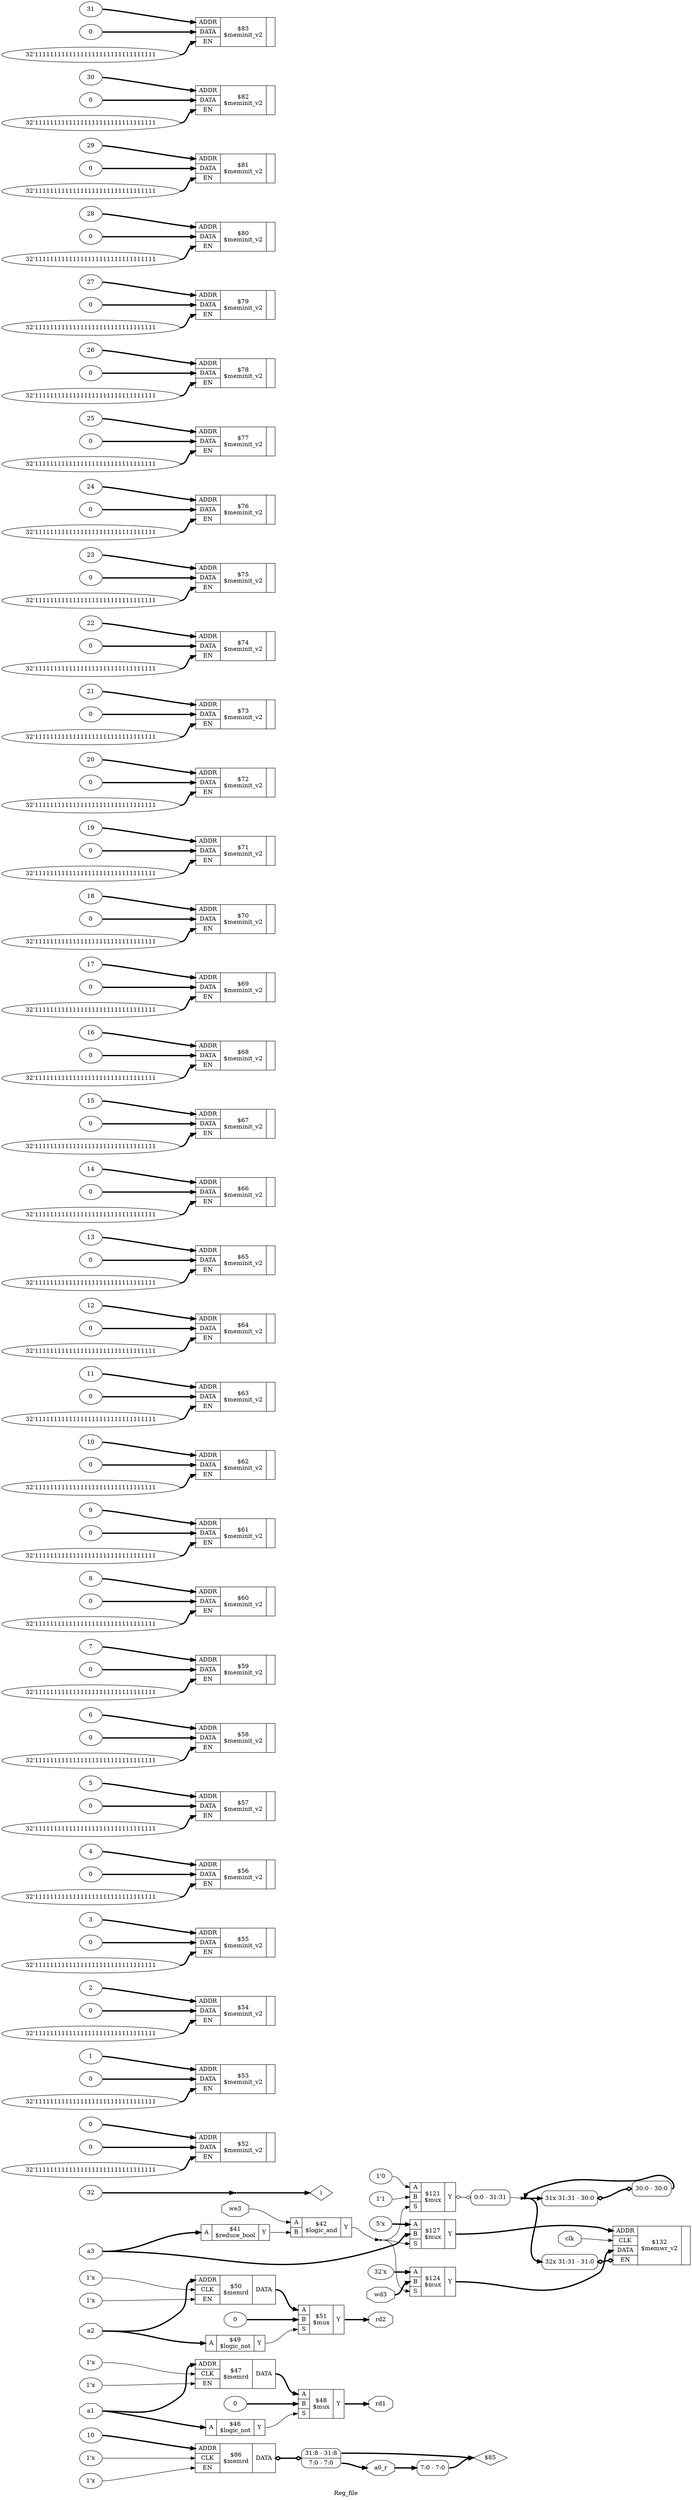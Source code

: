 digraph "Reg_file" {
label="Reg_file";
rankdir="LR";
remincross=true;
n11 [ shape=octagon, label="a0_r", color="black", fontcolor="black"];
n12 [ shape=octagon, label="a1", color="black", fontcolor="black"];
n13 [ shape=octagon, label="a2", color="black", fontcolor="black"];
n14 [ shape=octagon, label="a3", color="black", fontcolor="black"];
n15 [ shape=octagon, label="clk", color="black", fontcolor="black"];
n16 [ shape=diamond, label="i", color="black", fontcolor="black"];
n17 [ shape=octagon, label="rd1", color="black", fontcolor="black"];
n18 [ shape=octagon, label="rd2", color="black", fontcolor="black"];
n19 [ shape=octagon, label="wd3", color="black", fontcolor="black"];
n20 [ shape=octagon, label="we3", color="black", fontcolor="black"];
c25 [ shape=record, label="{{<p21> ADDR|<p22> CLK|<p23> DATA|<p24> EN}|$132\n$memwr_v2|{}}",  ];
x0 [ shape=record, style=rounded, label="<s31> 32x 31:31 - 31:0 ", color="black", fontcolor="black" ];
x0:e -> c25:p24:w [arrowhead=odiamond, arrowtail=odiamond, dir=both, color="black", fontcolor="black", style="setlinewidth(3)", label=""];
c28 [ shape=record, label="{{<p26> A}|$46\n$logic_not|{<p27> Y}}",  ];
c29 [ shape=record, label="{{<p26> A}|$49\n$logic_not|{<p27> Y}}",  ];
c31 [ shape=record, label="{{<p26> A|<p30> B}|$42\n$logic_and|{<p27> Y}}",  ];
v1 [ label="0" ];
v2 [ label="0" ];
v3 [ label="32'11111111111111111111111111111111" ];
c32 [ shape=record, label="{{<p21> ADDR|<p23> DATA|<p24> EN}|$52\n$meminit_v2|{}}",  ];
v4 [ label="1" ];
v5 [ label="0" ];
v6 [ label="32'11111111111111111111111111111111" ];
c33 [ shape=record, label="{{<p21> ADDR|<p23> DATA|<p24> EN}|$53\n$meminit_v2|{}}",  ];
v7 [ label="2" ];
v8 [ label="0" ];
v9 [ label="32'11111111111111111111111111111111" ];
c34 [ shape=record, label="{{<p21> ADDR|<p23> DATA|<p24> EN}|$54\n$meminit_v2|{}}",  ];
v10 [ label="3" ];
v11 [ label="0" ];
v12 [ label="32'11111111111111111111111111111111" ];
c35 [ shape=record, label="{{<p21> ADDR|<p23> DATA|<p24> EN}|$55\n$meminit_v2|{}}",  ];
v13 [ label="4" ];
v14 [ label="0" ];
v15 [ label="32'11111111111111111111111111111111" ];
c36 [ shape=record, label="{{<p21> ADDR|<p23> DATA|<p24> EN}|$56\n$meminit_v2|{}}",  ];
v16 [ label="5" ];
v17 [ label="0" ];
v18 [ label="32'11111111111111111111111111111111" ];
c37 [ shape=record, label="{{<p21> ADDR|<p23> DATA|<p24> EN}|$57\n$meminit_v2|{}}",  ];
v19 [ label="6" ];
v20 [ label="0" ];
v21 [ label="32'11111111111111111111111111111111" ];
c38 [ shape=record, label="{{<p21> ADDR|<p23> DATA|<p24> EN}|$58\n$meminit_v2|{}}",  ];
v22 [ label="7" ];
v23 [ label="0" ];
v24 [ label="32'11111111111111111111111111111111" ];
c39 [ shape=record, label="{{<p21> ADDR|<p23> DATA|<p24> EN}|$59\n$meminit_v2|{}}",  ];
v25 [ label="8" ];
v26 [ label="0" ];
v27 [ label="32'11111111111111111111111111111111" ];
c40 [ shape=record, label="{{<p21> ADDR|<p23> DATA|<p24> EN}|$60\n$meminit_v2|{}}",  ];
v28 [ label="9" ];
v29 [ label="0" ];
v30 [ label="32'11111111111111111111111111111111" ];
c41 [ shape=record, label="{{<p21> ADDR|<p23> DATA|<p24> EN}|$61\n$meminit_v2|{}}",  ];
v31 [ label="10" ];
v32 [ label="0" ];
v33 [ label="32'11111111111111111111111111111111" ];
c42 [ shape=record, label="{{<p21> ADDR|<p23> DATA|<p24> EN}|$62\n$meminit_v2|{}}",  ];
v34 [ label="11" ];
v35 [ label="0" ];
v36 [ label="32'11111111111111111111111111111111" ];
c43 [ shape=record, label="{{<p21> ADDR|<p23> DATA|<p24> EN}|$63\n$meminit_v2|{}}",  ];
v37 [ label="12" ];
v38 [ label="0" ];
v39 [ label="32'11111111111111111111111111111111" ];
c44 [ shape=record, label="{{<p21> ADDR|<p23> DATA|<p24> EN}|$64\n$meminit_v2|{}}",  ];
v40 [ label="13" ];
v41 [ label="0" ];
v42 [ label="32'11111111111111111111111111111111" ];
c45 [ shape=record, label="{{<p21> ADDR|<p23> DATA|<p24> EN}|$65\n$meminit_v2|{}}",  ];
v43 [ label="14" ];
v44 [ label="0" ];
v45 [ label="32'11111111111111111111111111111111" ];
c46 [ shape=record, label="{{<p21> ADDR|<p23> DATA|<p24> EN}|$66\n$meminit_v2|{}}",  ];
v46 [ label="15" ];
v47 [ label="0" ];
v48 [ label="32'11111111111111111111111111111111" ];
c47 [ shape=record, label="{{<p21> ADDR|<p23> DATA|<p24> EN}|$67\n$meminit_v2|{}}",  ];
v49 [ label="16" ];
v50 [ label="0" ];
v51 [ label="32'11111111111111111111111111111111" ];
c48 [ shape=record, label="{{<p21> ADDR|<p23> DATA|<p24> EN}|$68\n$meminit_v2|{}}",  ];
v52 [ label="17" ];
v53 [ label="0" ];
v54 [ label="32'11111111111111111111111111111111" ];
c49 [ shape=record, label="{{<p21> ADDR|<p23> DATA|<p24> EN}|$69\n$meminit_v2|{}}",  ];
v55 [ label="18" ];
v56 [ label="0" ];
v57 [ label="32'11111111111111111111111111111111" ];
c50 [ shape=record, label="{{<p21> ADDR|<p23> DATA|<p24> EN}|$70\n$meminit_v2|{}}",  ];
v58 [ label="19" ];
v59 [ label="0" ];
v60 [ label="32'11111111111111111111111111111111" ];
c51 [ shape=record, label="{{<p21> ADDR|<p23> DATA|<p24> EN}|$71\n$meminit_v2|{}}",  ];
v61 [ label="20" ];
v62 [ label="0" ];
v63 [ label="32'11111111111111111111111111111111" ];
c52 [ shape=record, label="{{<p21> ADDR|<p23> DATA|<p24> EN}|$72\n$meminit_v2|{}}",  ];
v64 [ label="21" ];
v65 [ label="0" ];
v66 [ label="32'11111111111111111111111111111111" ];
c53 [ shape=record, label="{{<p21> ADDR|<p23> DATA|<p24> EN}|$73\n$meminit_v2|{}}",  ];
v67 [ label="22" ];
v68 [ label="0" ];
v69 [ label="32'11111111111111111111111111111111" ];
c54 [ shape=record, label="{{<p21> ADDR|<p23> DATA|<p24> EN}|$74\n$meminit_v2|{}}",  ];
v70 [ label="23" ];
v71 [ label="0" ];
v72 [ label="32'11111111111111111111111111111111" ];
c55 [ shape=record, label="{{<p21> ADDR|<p23> DATA|<p24> EN}|$75\n$meminit_v2|{}}",  ];
v73 [ label="24" ];
v74 [ label="0" ];
v75 [ label="32'11111111111111111111111111111111" ];
c56 [ shape=record, label="{{<p21> ADDR|<p23> DATA|<p24> EN}|$76\n$meminit_v2|{}}",  ];
v76 [ label="25" ];
v77 [ label="0" ];
v78 [ label="32'11111111111111111111111111111111" ];
c57 [ shape=record, label="{{<p21> ADDR|<p23> DATA|<p24> EN}|$77\n$meminit_v2|{}}",  ];
v79 [ label="26" ];
v80 [ label="0" ];
v81 [ label="32'11111111111111111111111111111111" ];
c58 [ shape=record, label="{{<p21> ADDR|<p23> DATA|<p24> EN}|$78\n$meminit_v2|{}}",  ];
v82 [ label="27" ];
v83 [ label="0" ];
v84 [ label="32'11111111111111111111111111111111" ];
c59 [ shape=record, label="{{<p21> ADDR|<p23> DATA|<p24> EN}|$79\n$meminit_v2|{}}",  ];
v85 [ label="28" ];
v86 [ label="0" ];
v87 [ label="32'11111111111111111111111111111111" ];
c60 [ shape=record, label="{{<p21> ADDR|<p23> DATA|<p24> EN}|$80\n$meminit_v2|{}}",  ];
v88 [ label="29" ];
v89 [ label="0" ];
v90 [ label="32'11111111111111111111111111111111" ];
c61 [ shape=record, label="{{<p21> ADDR|<p23> DATA|<p24> EN}|$81\n$meminit_v2|{}}",  ];
v91 [ label="30" ];
v92 [ label="0" ];
v93 [ label="32'11111111111111111111111111111111" ];
c62 [ shape=record, label="{{<p21> ADDR|<p23> DATA|<p24> EN}|$82\n$meminit_v2|{}}",  ];
v94 [ label="31" ];
v95 [ label="0" ];
v96 [ label="32'11111111111111111111111111111111" ];
c63 [ shape=record, label="{{<p21> ADDR|<p23> DATA|<p24> EN}|$83\n$meminit_v2|{}}",  ];
v97 [ label="1'x" ];
v98 [ label="1'x" ];
c64 [ shape=record, label="{{<p21> ADDR|<p22> CLK|<p24> EN}|$47\n$memrd|{<p23> DATA}}",  ];
v99 [ label="1'x" ];
v100 [ label="1'x" ];
c65 [ shape=record, label="{{<p21> ADDR|<p22> CLK|<p24> EN}|$50\n$memrd|{<p23> DATA}}",  ];
v101 [ label="10" ];
v102 [ label="1'x" ];
v104 [ label="1'x" ];
c66 [ shape=record, label="{{<p21> ADDR|<p22> CLK|<p24> EN}|$86\n$memrd|{<p23> DATA}}",  ];
x103 [ shape=record, style=rounded, label="<s1> 31:8 - 31:8 |<s0> 7:0 - 7:0 ", color="black", fontcolor="black" ];
c66:p23:e -> x103:w [arrowhead=odiamond, arrowtail=odiamond, dir=both, color="black", fontcolor="black", style="setlinewidth(3)", label=""];
c67 [ shape=record, label="{{<p26> A}|$41\n$reduce_bool|{<p27> Y}}",  ];
v105 [ label="1'0" ];
v106 [ label="1'1" ];
c69 [ shape=record, label="{{<p26> A|<p30> B|<p68> S}|$121\n$mux|{<p27> Y}}",  ];
x107 [ shape=record, style=rounded, label="<s0> 0:0 - 31:31 ", color="black", fontcolor="black" ];
c69:p27:e -> x107:w [arrowhead=odiamond, arrowtail=odiamond, dir=both, color="black", fontcolor="black", label=""];
v108 [ label="32'x" ];
c70 [ shape=record, label="{{<p26> A|<p30> B|<p68> S}|$124\n$mux|{<p27> Y}}",  ];
v109 [ label="5'x" ];
c71 [ shape=record, label="{{<p26> A|<p30> B|<p68> S}|$127\n$mux|{<p27> Y}}",  ];
v110 [ label="0" ];
c72 [ shape=record, label="{{<p26> A|<p30> B|<p68> S}|$48\n$mux|{<p27> Y}}",  ];
v111 [ label="0" ];
c73 [ shape=record, label="{{<p26> A|<p30> B|<p68> S}|$51\n$mux|{<p27> Y}}",  ];
x112 [ shape=record, style=rounded, label="<s0> 7:0 - 7:0 ", color="black", fontcolor="black" ];
x113 [ shape=record, style=rounded, label="<s30> 31x 31:31 - 30:0 ", color="black", fontcolor="black" ];
x114 [ shape=record, style=rounded, label="<s0> 30:0 - 30:0 ", color="black", fontcolor="black" ];
x113:e -> x114:w [arrowhead=odiamond, arrowtail=odiamond, dir=both, color="black", fontcolor="black", style="setlinewidth(3)", label=""];
v115 [ label="32" ];
x116 [shape=point, ];
n1 [ shape=diamond, label="$85" ];
x103:s1:e -> n1:w [color="black", fontcolor="black", style="setlinewidth(3)", label=""];
x112:s0:e -> n1:w [color="black", fontcolor="black", style="setlinewidth(3)", label=""];
c67:p27:e -> c31:p30:w [color="black", fontcolor="black", label=""];
x103:s0:e -> n11:w [color="black", fontcolor="black", style="setlinewidth(3)", label=""];
n11:e -> x112:w [color="black", fontcolor="black", style="setlinewidth(3)", label=""];
n12:e -> c28:p26:w [color="black", fontcolor="black", style="setlinewidth(3)", label=""];
n12:e -> c64:p21:w [color="black", fontcolor="black", style="setlinewidth(3)", label=""];
n13:e -> c29:p26:w [color="black", fontcolor="black", style="setlinewidth(3)", label=""];
n13:e -> c65:p21:w [color="black", fontcolor="black", style="setlinewidth(3)", label=""];
n14:e -> c67:p26:w [color="black", fontcolor="black", style="setlinewidth(3)", label=""];
n14:e -> c71:p30:w [color="black", fontcolor="black", style="setlinewidth(3)", label=""];
n15:e -> c25:p22:w [color="black", fontcolor="black", label=""];
x116:e -> n16:w [color="black", fontcolor="black", style="setlinewidth(3)", label=""];
c72:p27:e -> n17:w [color="black", fontcolor="black", style="setlinewidth(3)", label=""];
c73:p27:e -> n18:w [color="black", fontcolor="black", style="setlinewidth(3)", label=""];
n19:e -> c70:p30:w [color="black", fontcolor="black", style="setlinewidth(3)", label=""];
c71:p27:e -> c25:p21:w [color="black", fontcolor="black", style="setlinewidth(3)", label=""];
n20:e -> c31:p26:w [color="black", fontcolor="black", label=""];
c70:p27:e -> c25:p23:w [color="black", fontcolor="black", style="setlinewidth(3)", label=""];
n4 [ shape=point ];
x107:s0:e -> n4:w [color="black", fontcolor="black", label=""];
x114:s0:e -> n4:w [color="black", fontcolor="black", style="setlinewidth(3)", label=""];
n4:e -> x0:s31:w [color="black", fontcolor="black", style="setlinewidth(3)", label=""];
n4:e -> x113:s30:w [color="black", fontcolor="black", style="setlinewidth(3)", label=""];
c28:p27:e -> c72:p68:w [color="black", fontcolor="black", label=""];
c29:p27:e -> c73:p68:w [color="black", fontcolor="black", label=""];
n7 [ shape=point ];
c31:p27:e -> n7:w [color="black", fontcolor="black", label=""];
n7:e -> c69:p68:w [color="black", fontcolor="black", label=""];
n7:e -> c70:p68:w [color="black", fontcolor="black", label=""];
n7:e -> c71:p68:w [color="black", fontcolor="black", label=""];
c64:p23:e -> c72:p26:w [color="black", fontcolor="black", style="setlinewidth(3)", label=""];
c65:p23:e -> c73:p26:w [color="black", fontcolor="black", style="setlinewidth(3)", label=""];
v1:e -> c32:p21:w [color="black", fontcolor="black", style="setlinewidth(3)", label=""];
v10:e -> c35:p21:w [color="black", fontcolor="black", style="setlinewidth(3)", label=""];
v100:e -> c65:p24:w [color="black", fontcolor="black", label=""];
v101:e -> c66:p21:w [color="black", fontcolor="black", style="setlinewidth(3)", label=""];
v102:e -> c66:p22:w [color="black", fontcolor="black", label=""];
v104:e -> c66:p24:w [color="black", fontcolor="black", label=""];
v105:e -> c69:p26:w [color="black", fontcolor="black", label=""];
v106:e -> c69:p30:w [color="black", fontcolor="black", label=""];
v108:e -> c70:p26:w [color="black", fontcolor="black", style="setlinewidth(3)", label=""];
v109:e -> c71:p26:w [color="black", fontcolor="black", style="setlinewidth(3)", label=""];
v11:e -> c35:p23:w [color="black", fontcolor="black", style="setlinewidth(3)", label=""];
v110:e -> c72:p30:w [color="black", fontcolor="black", style="setlinewidth(3)", label=""];
v111:e -> c73:p30:w [color="black", fontcolor="black", style="setlinewidth(3)", label=""];
v115:e -> x116:w [color="black", fontcolor="black", style="setlinewidth(3)", label=""];
v12:e -> c35:p24:w [color="black", fontcolor="black", style="setlinewidth(3)", label=""];
v13:e -> c36:p21:w [color="black", fontcolor="black", style="setlinewidth(3)", label=""];
v14:e -> c36:p23:w [color="black", fontcolor="black", style="setlinewidth(3)", label=""];
v15:e -> c36:p24:w [color="black", fontcolor="black", style="setlinewidth(3)", label=""];
v16:e -> c37:p21:w [color="black", fontcolor="black", style="setlinewidth(3)", label=""];
v17:e -> c37:p23:w [color="black", fontcolor="black", style="setlinewidth(3)", label=""];
v18:e -> c37:p24:w [color="black", fontcolor="black", style="setlinewidth(3)", label=""];
v19:e -> c38:p21:w [color="black", fontcolor="black", style="setlinewidth(3)", label=""];
v2:e -> c32:p23:w [color="black", fontcolor="black", style="setlinewidth(3)", label=""];
v20:e -> c38:p23:w [color="black", fontcolor="black", style="setlinewidth(3)", label=""];
v21:e -> c38:p24:w [color="black", fontcolor="black", style="setlinewidth(3)", label=""];
v22:e -> c39:p21:w [color="black", fontcolor="black", style="setlinewidth(3)", label=""];
v23:e -> c39:p23:w [color="black", fontcolor="black", style="setlinewidth(3)", label=""];
v24:e -> c39:p24:w [color="black", fontcolor="black", style="setlinewidth(3)", label=""];
v25:e -> c40:p21:w [color="black", fontcolor="black", style="setlinewidth(3)", label=""];
v26:e -> c40:p23:w [color="black", fontcolor="black", style="setlinewidth(3)", label=""];
v27:e -> c40:p24:w [color="black", fontcolor="black", style="setlinewidth(3)", label=""];
v28:e -> c41:p21:w [color="black", fontcolor="black", style="setlinewidth(3)", label=""];
v29:e -> c41:p23:w [color="black", fontcolor="black", style="setlinewidth(3)", label=""];
v3:e -> c32:p24:w [color="black", fontcolor="black", style="setlinewidth(3)", label=""];
v30:e -> c41:p24:w [color="black", fontcolor="black", style="setlinewidth(3)", label=""];
v31:e -> c42:p21:w [color="black", fontcolor="black", style="setlinewidth(3)", label=""];
v32:e -> c42:p23:w [color="black", fontcolor="black", style="setlinewidth(3)", label=""];
v33:e -> c42:p24:w [color="black", fontcolor="black", style="setlinewidth(3)", label=""];
v34:e -> c43:p21:w [color="black", fontcolor="black", style="setlinewidth(3)", label=""];
v35:e -> c43:p23:w [color="black", fontcolor="black", style="setlinewidth(3)", label=""];
v36:e -> c43:p24:w [color="black", fontcolor="black", style="setlinewidth(3)", label=""];
v37:e -> c44:p21:w [color="black", fontcolor="black", style="setlinewidth(3)", label=""];
v38:e -> c44:p23:w [color="black", fontcolor="black", style="setlinewidth(3)", label=""];
v39:e -> c44:p24:w [color="black", fontcolor="black", style="setlinewidth(3)", label=""];
v4:e -> c33:p21:w [color="black", fontcolor="black", style="setlinewidth(3)", label=""];
v40:e -> c45:p21:w [color="black", fontcolor="black", style="setlinewidth(3)", label=""];
v41:e -> c45:p23:w [color="black", fontcolor="black", style="setlinewidth(3)", label=""];
v42:e -> c45:p24:w [color="black", fontcolor="black", style="setlinewidth(3)", label=""];
v43:e -> c46:p21:w [color="black", fontcolor="black", style="setlinewidth(3)", label=""];
v44:e -> c46:p23:w [color="black", fontcolor="black", style="setlinewidth(3)", label=""];
v45:e -> c46:p24:w [color="black", fontcolor="black", style="setlinewidth(3)", label=""];
v46:e -> c47:p21:w [color="black", fontcolor="black", style="setlinewidth(3)", label=""];
v47:e -> c47:p23:w [color="black", fontcolor="black", style="setlinewidth(3)", label=""];
v48:e -> c47:p24:w [color="black", fontcolor="black", style="setlinewidth(3)", label=""];
v49:e -> c48:p21:w [color="black", fontcolor="black", style="setlinewidth(3)", label=""];
v5:e -> c33:p23:w [color="black", fontcolor="black", style="setlinewidth(3)", label=""];
v50:e -> c48:p23:w [color="black", fontcolor="black", style="setlinewidth(3)", label=""];
v51:e -> c48:p24:w [color="black", fontcolor="black", style="setlinewidth(3)", label=""];
v52:e -> c49:p21:w [color="black", fontcolor="black", style="setlinewidth(3)", label=""];
v53:e -> c49:p23:w [color="black", fontcolor="black", style="setlinewidth(3)", label=""];
v54:e -> c49:p24:w [color="black", fontcolor="black", style="setlinewidth(3)", label=""];
v55:e -> c50:p21:w [color="black", fontcolor="black", style="setlinewidth(3)", label=""];
v56:e -> c50:p23:w [color="black", fontcolor="black", style="setlinewidth(3)", label=""];
v57:e -> c50:p24:w [color="black", fontcolor="black", style="setlinewidth(3)", label=""];
v58:e -> c51:p21:w [color="black", fontcolor="black", style="setlinewidth(3)", label=""];
v59:e -> c51:p23:w [color="black", fontcolor="black", style="setlinewidth(3)", label=""];
v6:e -> c33:p24:w [color="black", fontcolor="black", style="setlinewidth(3)", label=""];
v60:e -> c51:p24:w [color="black", fontcolor="black", style="setlinewidth(3)", label=""];
v61:e -> c52:p21:w [color="black", fontcolor="black", style="setlinewidth(3)", label=""];
v62:e -> c52:p23:w [color="black", fontcolor="black", style="setlinewidth(3)", label=""];
v63:e -> c52:p24:w [color="black", fontcolor="black", style="setlinewidth(3)", label=""];
v64:e -> c53:p21:w [color="black", fontcolor="black", style="setlinewidth(3)", label=""];
v65:e -> c53:p23:w [color="black", fontcolor="black", style="setlinewidth(3)", label=""];
v66:e -> c53:p24:w [color="black", fontcolor="black", style="setlinewidth(3)", label=""];
v67:e -> c54:p21:w [color="black", fontcolor="black", style="setlinewidth(3)", label=""];
v68:e -> c54:p23:w [color="black", fontcolor="black", style="setlinewidth(3)", label=""];
v69:e -> c54:p24:w [color="black", fontcolor="black", style="setlinewidth(3)", label=""];
v7:e -> c34:p21:w [color="black", fontcolor="black", style="setlinewidth(3)", label=""];
v70:e -> c55:p21:w [color="black", fontcolor="black", style="setlinewidth(3)", label=""];
v71:e -> c55:p23:w [color="black", fontcolor="black", style="setlinewidth(3)", label=""];
v72:e -> c55:p24:w [color="black", fontcolor="black", style="setlinewidth(3)", label=""];
v73:e -> c56:p21:w [color="black", fontcolor="black", style="setlinewidth(3)", label=""];
v74:e -> c56:p23:w [color="black", fontcolor="black", style="setlinewidth(3)", label=""];
v75:e -> c56:p24:w [color="black", fontcolor="black", style="setlinewidth(3)", label=""];
v76:e -> c57:p21:w [color="black", fontcolor="black", style="setlinewidth(3)", label=""];
v77:e -> c57:p23:w [color="black", fontcolor="black", style="setlinewidth(3)", label=""];
v78:e -> c57:p24:w [color="black", fontcolor="black", style="setlinewidth(3)", label=""];
v79:e -> c58:p21:w [color="black", fontcolor="black", style="setlinewidth(3)", label=""];
v8:e -> c34:p23:w [color="black", fontcolor="black", style="setlinewidth(3)", label=""];
v80:e -> c58:p23:w [color="black", fontcolor="black", style="setlinewidth(3)", label=""];
v81:e -> c58:p24:w [color="black", fontcolor="black", style="setlinewidth(3)", label=""];
v82:e -> c59:p21:w [color="black", fontcolor="black", style="setlinewidth(3)", label=""];
v83:e -> c59:p23:w [color="black", fontcolor="black", style="setlinewidth(3)", label=""];
v84:e -> c59:p24:w [color="black", fontcolor="black", style="setlinewidth(3)", label=""];
v85:e -> c60:p21:w [color="black", fontcolor="black", style="setlinewidth(3)", label=""];
v86:e -> c60:p23:w [color="black", fontcolor="black", style="setlinewidth(3)", label=""];
v87:e -> c60:p24:w [color="black", fontcolor="black", style="setlinewidth(3)", label=""];
v88:e -> c61:p21:w [color="black", fontcolor="black", style="setlinewidth(3)", label=""];
v89:e -> c61:p23:w [color="black", fontcolor="black", style="setlinewidth(3)", label=""];
v9:e -> c34:p24:w [color="black", fontcolor="black", style="setlinewidth(3)", label=""];
v90:e -> c61:p24:w [color="black", fontcolor="black", style="setlinewidth(3)", label=""];
v91:e -> c62:p21:w [color="black", fontcolor="black", style="setlinewidth(3)", label=""];
v92:e -> c62:p23:w [color="black", fontcolor="black", style="setlinewidth(3)", label=""];
v93:e -> c62:p24:w [color="black", fontcolor="black", style="setlinewidth(3)", label=""];
v94:e -> c63:p21:w [color="black", fontcolor="black", style="setlinewidth(3)", label=""];
v95:e -> c63:p23:w [color="black", fontcolor="black", style="setlinewidth(3)", label=""];
v96:e -> c63:p24:w [color="black", fontcolor="black", style="setlinewidth(3)", label=""];
v97:e -> c64:p22:w [color="black", fontcolor="black", label=""];
v98:e -> c64:p24:w [color="black", fontcolor="black", label=""];
v99:e -> c65:p22:w [color="black", fontcolor="black", label=""];
}
